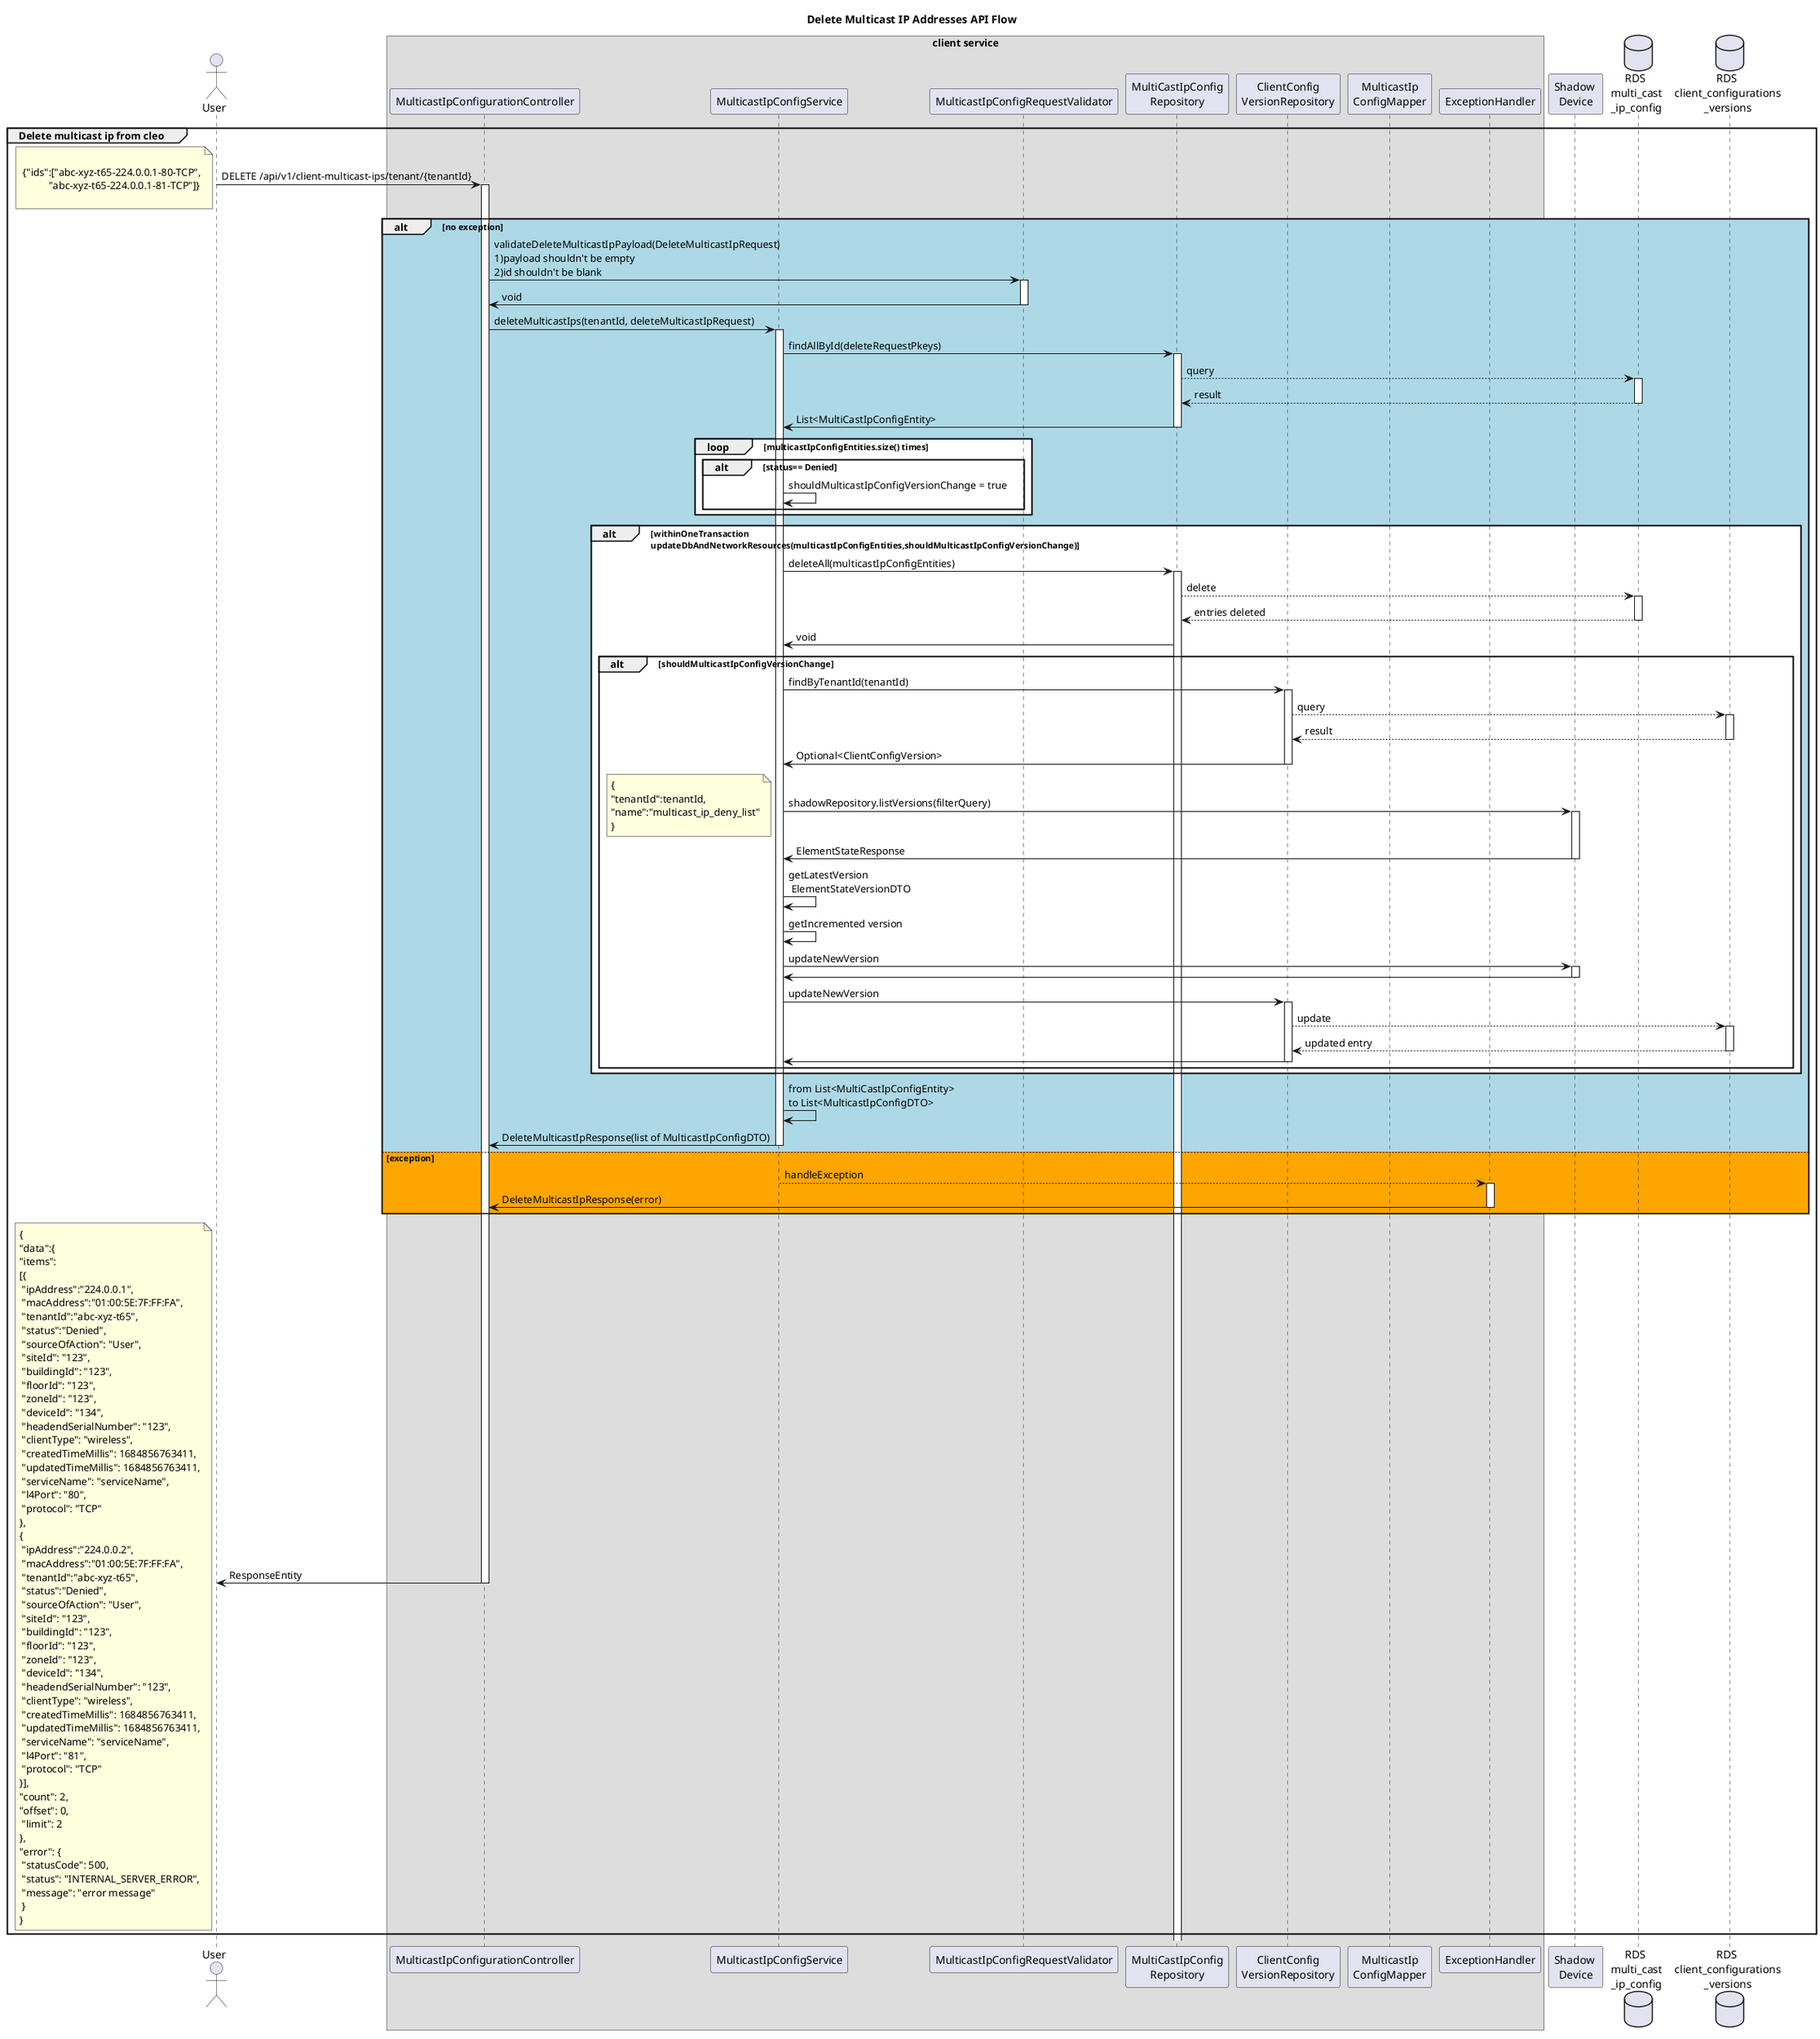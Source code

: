 @startuml

title Delete Multicast IP Addresses API Flow

actor "User" as user
box "client service"
participant "MulticastIpConfigurationController" as mcc
participant "MulticastIpConfigService" as mcs
participant "MulticastIpConfigRequestValidator" as mcv
participant "MultiCastIpConfig\nRepository" as mcr
participant "ClientConfig\nVersionRepository" as cvr
participant "MulticastIp\nConfigMapper" as mcm
participant "ExceptionHandler" as eh
end box
participant "Shadow \nDevice" as sd
database "RDS \nmulti_cast\n_ip_config" as table
database "RDS \nclient_configurations\n_versions" as table2

group Delete multicast ip from cleo
	user -> mcc ++: DELETE /api/v1/client-multicast-ips/tenant/{tenantId}
	note left: \n {"ids":["abc-xyz-t65-224.0.0.1-80-TCP",\n           "abc-xyz-t65-224.0.0.1-81-TCP"]}\n
	alt #LightBlue no exception
	    mcc -> mcv ++: validateDeleteMulticastIpPayload(DeleteMulticastIpRequest)\n1)payload shouldn't be empty\n2)id shouldn't be blank
	    mcv -> mcc --: void
	    mcc -> mcs ++: deleteMulticastIps(tenantId, deleteMulticastIpRequest)
	    mcs -> mcr ++ : findAllById(deleteRequestPkeys)
	    mcr --> table ++: query
	    table --> mcr --: result
	    mcr -> mcs -- : List<MultiCastIpConfigEntity>
      loop #White multicastIpConfigEntities.size() times
        alt status== Denied
          mcs-> mcs : shouldMulticastIpConfigVersionChange = true
        end
      end
    alt #White withinOneTransaction\nupdateDbAndNetworkResources(multicastIpConfigEntities,shouldMulticastIpConfigVersionChange)
      mcs -> mcr ++:deleteAll(multicastIpConfigEntities)
      mcr --> table ++: delete
      table --> mcr --: entries deleted
      mcr -> mcs : void
      alt shouldMulticastIpConfigVersionChange
        mcs -> cvr ++: findByTenantId(tenantId)
        cvr --> table2 ++: query
        table2 --> cvr --: result
        cvr -> mcs --: Optional<ClientConfigVersion>
        mcs -> sd ++: shadowRepository.listVersions(filterQuery)
        note left: {\n"tenantId":tenantId,\n"name":"multicast_ip_deny_list"\n}
        sd -> mcs --: ElementStateResponse
        mcs -> mcs : getLatestVersion\n ElementStateVersionDTO
        mcs -> mcs : getIncremented version
        mcs -> sd ++: updateNewVersion
        sd -> mcs --:
        mcs -> cvr ++: updateNewVersion
        cvr --> table2 ++: update
        table2 --> cvr --: updated entry
        cvr -> mcs --:
      end
    end
    mcs -> mcs : from List<MultiCastIpConfigEntity>\nto List<MulticastIpConfigDTO>
    mcs -> mcc --: DeleteMulticastIpResponse(list of MulticastIpConfigDTO)
	else #Orange exception
    mcs --> eh ++: handleException
    eh -> mcc --: DeleteMulticastIpResponse(error)
  end
  mcc -> user --: ResponseEntity
	note left: {\n"data":{\n"items":\n[{\n "ipAddress":"224.0.0.1",\n "macAddress":"01:00:5E:7F:FF:FA",\n "tenantId":"abc-xyz-t65",\n "status":"Denied",\n "sourceOfAction": "User",\n "siteId": "123",\n "buildingId": "123",\n "floorId": "123",\n "zoneId": "123",\n "deviceId": "134",\n "headendSerialNumber": "123",\n "clientType": "wireless",\n "createdTimeMillis": 1684856763411,\n "updatedTimeMillis": 1684856763411,\n "serviceName": "serviceName",\n "l4Port": "80",\n "protocol": "TCP"\n},\n{\n "ipAddress":"224.0.0.2",\n "macAddress":"01:00:5E:7F:FF:FA",\n "tenantId":"abc-xyz-t65",\n "status":"Denied",\n "sourceOfAction": "User",\n "siteId": "123",\n "buildingId": "123",\n "floorId": "123",\n "zoneId": "123",\n "deviceId": "134",\n "headendSerialNumber": "123",\n "clientType": "wireless",\n "createdTimeMillis": 1684856763411,\n "updatedTimeMillis": 1684856763411,\n "serviceName": "serviceName",\n "l4Port": "81",\n "protocol": "TCP"\n}],\n"count": 2,\n"offset": 0,\n "limit": 2\n},\n"error": {\n "statusCode": 500,\n "status": "INTERNAL_SERVER_ERROR",\n "message": "error message"\n }\n}
end

@enduml